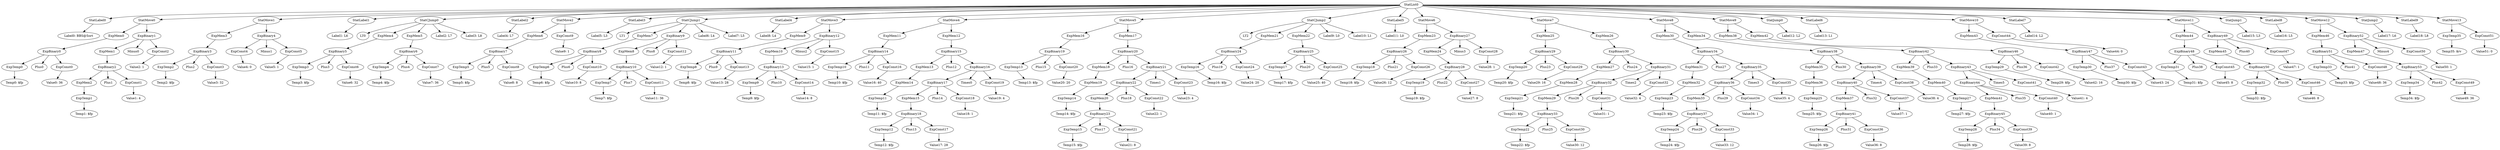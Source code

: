 digraph {
	ordering = out;
	StatMove13 -> ExpTemp35;
	StatMove13 -> ExpConst51;
	ExpTemp35 -> "Temp35: $rv";
	ExpConst50 -> "Value50: 1";
	ExpBinary52 -> ExpMem47;
	ExpBinary52 -> Minus4;
	ExpBinary52 -> ExpConst50;
	StatMove12 -> ExpMem46;
	StatMove12 -> ExpBinary52;
	ExpMem46 -> ExpBinary51;
	ExpConst48 -> "Value48: 36";
	ExpBinary51 -> ExpTemp33;
	ExpBinary51 -> Plus41;
	ExpBinary51 -> ExpConst48;
	StatJump1 -> "Label15: L3";
	ExpConst47 -> "Value47: 1";
	ExpBinary49 -> ExpMem45;
	ExpBinary49 -> Plus40;
	ExpBinary49 -> ExpConst47;
	ExpMem45 -> ExpBinary50;
	ExpConst46 -> "Value46: 8";
	ExpBinary50 -> ExpTemp32;
	ExpBinary50 -> Plus39;
	ExpBinary50 -> ExpConst46;
	ExpBinary13 -> ExpTemp9;
	ExpBinary13 -> Plus10;
	ExpBinary13 -> ExpConst14;
	ExpConst51 -> "Value51: 0";
	ExpTemp15 -> "Temp15: $fp";
	ExpMem18 -> ExpMem19;
	ExpMem19 -> ExpTemp14;
	ExpConst19 -> "Value19: 4";
	ExpBinary19 -> ExpTemp13;
	ExpBinary19 -> Plus15;
	ExpBinary19 -> ExpConst20;
	StatMove2 -> ExpMem6;
	StatMove2 -> ExpConst9;
	ExpMem28 -> ExpTemp21;
	ExpMem12 -> ExpBinary15;
	ExpBinary16 -> ExpBinary17;
	ExpBinary16 -> Times0;
	ExpBinary16 -> ExpConst19;
	ExpBinary17 -> ExpMem15;
	ExpBinary17 -> Plus14;
	ExpBinary17 -> ExpConst18;
	ExpTemp5 -> "Temp5: $fp";
	ExpBinary15 -> ExpMem13;
	ExpBinary15 -> Plus12;
	ExpBinary15 -> ExpBinary16;
	ExpMem32 -> ExpTemp23;
	ExpConst22 -> "Value22: 1";
	ExpTemp11 -> "Temp11: $fp";
	StatMove6 -> ExpMem23;
	StatMove6 -> ExpBinary27;
	ExpBinary12 -> ExpMem10;
	ExpBinary12 -> Minus2;
	ExpBinary12 -> ExpConst15;
	ExpMem11 -> ExpBinary14;
	ExpConst37 -> "Value37: 1";
	StatMove11 -> ExpMem44;
	StatMove11 -> ExpBinary49;
	StatLabel9 -> "Label18: L8";
	ExpBinary53 -> ExpTemp34;
	ExpBinary53 -> Plus42;
	ExpBinary53 -> ExpConst49;
	ExpBinary29 -> ExpTemp20;
	ExpBinary29 -> Plus23;
	ExpBinary29 -> ExpConst29;
	ExpTemp10 -> "Temp10: $fp";
	ExpMem10 -> ExpBinary13;
	ExpConst30 -> "Value30: 12";
	ExpConst20 -> "Value20: 20";
	StatMove3 -> ExpMem9;
	StatMove3 -> ExpBinary12;
	ExpTemp13 -> "Temp13: $fp";
	ExpConst35 -> "Value35: 4";
	StatLabel4 -> "Label8: L4";
	ExpTemp9 -> "Temp9: $fp";
	ExpMem27 -> ExpMem28;
	ExpBinary30 -> ExpMem27;
	ExpBinary30 -> Plus24;
	ExpBinary30 -> ExpBinary31;
	ExpMem8 -> ExpBinary10;
	ExpConst11 -> "Value11: 36";
	ExpBinary23 -> ExpTemp15;
	ExpBinary23 -> Plus17;
	ExpBinary23 -> ExpConst21;
	StatList0 -> StatLabel0;
	StatList0 -> StatMove0;
	StatList0 -> StatMove1;
	StatList0 -> StatLabel1;
	StatList0 -> StatCJump0;
	StatList0 -> StatLabel2;
	StatList0 -> StatMove2;
	StatList0 -> StatLabel3;
	StatList0 -> StatCJump1;
	StatList0 -> StatLabel4;
	StatList0 -> StatMove3;
	StatList0 -> StatMove4;
	StatList0 -> StatMove5;
	StatList0 -> StatCJump2;
	StatList0 -> StatLabel5;
	StatList0 -> StatMove6;
	StatList0 -> StatMove7;
	StatList0 -> StatMove8;
	StatList0 -> StatMove9;
	StatList0 -> StatJump0;
	StatList0 -> StatLabel6;
	StatList0 -> StatMove10;
	StatList0 -> StatLabel7;
	StatList0 -> StatMove11;
	StatList0 -> StatJump1;
	StatList0 -> StatLabel8;
	StatList0 -> StatMove12;
	StatList0 -> StatJump2;
	StatList0 -> StatLabel9;
	StatList0 -> StatMove13;
	ExpBinary35 -> ExpBinary36;
	ExpBinary35 -> Times3;
	ExpBinary35 -> ExpConst35;
	ExpBinary41 -> ExpTemp26;
	ExpBinary41 -> Plus31;
	ExpBinary41 -> ExpConst36;
	ExpBinary10 -> ExpTemp7;
	ExpBinary10 -> Plus7;
	ExpBinary10 -> ExpConst11;
	ExpTemp2 -> "Temp2: $fp";
	ExpMem43 -> ExpBinary47;
	ExpBinary6 -> ExpTemp4;
	ExpBinary6 -> Plus4;
	ExpBinary6 -> ExpConst7;
	ExpConst43 -> "Value43: 24";
	ExpMem13 -> ExpMem14;
	StatCJump0 -> LT0;
	StatCJump0 -> ExpMem4;
	StatCJump0 -> ExpMem5;
	StatCJump0 -> "Label2: L7";
	StatCJump0 -> "Label3: L8";
	ExpMem20 -> ExpBinary23;
	ExpBinary46 -> ExpTemp29;
	ExpBinary46 -> Plus36;
	ExpBinary46 -> ExpConst42;
	ExpBinary0 -> ExpTemp0;
	ExpBinary0 -> Plus0;
	ExpBinary0 -> ExpConst0;
	ExpMem14 -> ExpTemp11;
	ExpBinary32 -> ExpMem29;
	ExpBinary32 -> Plus26;
	ExpBinary32 -> ExpConst31;
	ExpBinary11 -> ExpTemp8;
	ExpBinary11 -> Plus9;
	ExpBinary11 -> ExpConst13;
	ExpBinary31 -> ExpBinary32;
	ExpBinary31 -> Times2;
	ExpBinary31 -> ExpConst32;
	ExpBinary14 -> ExpTemp10;
	ExpBinary14 -> Plus11;
	ExpBinary14 -> ExpConst16;
	StatMove0 -> ExpMem0;
	StatMove0 -> ExpBinary1;
	StatMove5 -> ExpMem16;
	StatMove5 -> ExpMem17;
	StatLabel2 -> "Label4: L7";
	ExpConst14 -> "Value14: 8";
	ExpConst9 -> "Value9: 1";
	ExpConst2 -> "Value2: 1";
	ExpConst18 -> "Value18: 1";
	ExpConst26 -> "Value26: 12";
	ExpConst45 -> "Value45: 8";
	ExpBinary3 -> ExpTemp2;
	ExpBinary3 -> Plus2;
	ExpBinary3 -> ExpConst3;
	ExpConst13 -> "Value13: 28";
	ExpMem7 -> ExpBinary8;
	StatLabel3 -> "Label5: L3";
	ExpMem16 -> ExpBinary19;
	ExpBinary2 -> ExpMem2;
	ExpBinary2 -> Plus1;
	ExpBinary2 -> ExpConst1;
	ExpConst24 -> "Value24: 20";
	StatLabel0 -> "Label0: BBS@Sort";
	ExpTemp33 -> "Temp33: $fp";
	ExpBinary22 -> ExpMem20;
	ExpBinary22 -> Plus18;
	ExpBinary22 -> ExpConst22;
	ExpTemp19 -> "Temp19: $fp";
	ExpConst1 -> "Value1: 4";
	ExpConst41 -> "Value41: 4";
	ExpBinary4 -> ExpConst4;
	ExpBinary4 -> Minus1;
	ExpBinary4 -> ExpConst5;
	ExpTemp1 -> "Temp1: $fp";
	ExpConst0 -> "Value0: 36";
	ExpMem42 -> ExpBinary46;
	ExpMem3 -> ExpBinary3;
	ExpConst17 -> "Value17: 28";
	ExpBinary42 -> ExpMem39;
	ExpBinary42 -> Plus33;
	ExpBinary42 -> ExpBinary43;
	ExpBinary1 -> ExpMem1;
	ExpBinary1 -> Minus0;
	ExpBinary1 -> ExpConst2;
	ExpConst10 -> "Value10: 8";
	ExpMem0 -> ExpBinary0;
	ExpConst15 -> "Value15: 1";
	ExpTemp12 -> "Temp12: $fp";
	ExpMem21 -> ExpBinary24;
	ExpConst23 -> "Value23: 4";
	ExpMem2 -> ExpTemp1;
	StatLabel1 -> "Label1: L6";
	ExpTemp8 -> "Temp8: $fp";
	ExpMem15 -> ExpBinary18;
	ExpConst32 -> "Value32: 4";
	ExpConst12 -> "Value12: 1";
	ExpBinary36 -> ExpMem33;
	ExpBinary36 -> Plus29;
	ExpBinary36 -> ExpConst34;
	ExpConst3 -> "Value3: 32";
	ExpTemp17 -> "Temp17: $fp";
	ExpTemp23 -> "Temp23: $fp";
	ExpMem1 -> ExpBinary2;
	ExpConst31 -> "Value31: 1";
	ExpBinary44 -> ExpMem41;
	ExpBinary44 -> Plus35;
	ExpBinary44 -> ExpConst40;
	ExpMem9 -> ExpBinary11;
	ExpConst6 -> "Value6: 32";
	ExpTemp4 -> "Temp4: $fp";
	StatLabel5 -> "Label11: L0";
	ExpConst25 -> "Value25: 40";
	ExpTemp0 -> "Temp0: $fp";
	ExpConst16 -> "Value16: 40";
	ExpMem6 -> ExpBinary7;
	ExpBinary7 -> ExpTemp5;
	ExpBinary7 -> Plus5;
	ExpBinary7 -> ExpConst8;
	ExpBinary5 -> ExpTemp3;
	ExpBinary5 -> Plus3;
	ExpBinary5 -> ExpConst6;
	ExpConst4 -> "Value4: 0";
	ExpBinary28 -> ExpTemp19;
	ExpBinary28 -> Plus22;
	ExpBinary28 -> ExpConst27;
	ExpConst8 -> "Value8: 8";
	ExpTemp20 -> "Temp20: $fp";
	ExpMem40 -> ExpTemp27;
	ExpConst5 -> "Value5: 1";
	ExpBinary8 -> ExpTemp6;
	ExpBinary8 -> Plus6;
	ExpBinary8 -> ExpConst10;
	StatLabel8 -> "Label16: L5";
	ExpBinary18 -> ExpTemp12;
	ExpBinary18 -> Plus13;
	ExpBinary18 -> ExpConst17;
	ExpTemp3 -> "Temp3: $fp";
	ExpTemp6 -> "Temp6: $fp";
	ExpBinary21 -> ExpBinary22;
	ExpBinary21 -> Times1;
	ExpBinary21 -> ExpConst23;
	ExpMem17 -> ExpBinary20;
	StatCJump2 -> LT2;
	StatCJump2 -> ExpMem21;
	StatCJump2 -> ExpMem22;
	StatCJump2 -> "Label9: L0";
	StatCJump2 -> "Label10: L1";
	ExpTemp16 -> "Temp16: $fp";
	ExpBinary9 -> ExpMem8;
	ExpBinary9 -> Plus8;
	ExpBinary9 -> ExpConst12;
	ExpBinary24 -> ExpTemp16;
	ExpBinary24 -> Plus19;
	ExpBinary24 -> ExpConst24;
	ExpBinary45 -> ExpTemp28;
	ExpBinary45 -> Plus34;
	ExpBinary45 -> ExpConst39;
	ExpBinary43 -> ExpBinary44;
	ExpBinary43 -> Times5;
	ExpBinary43 -> ExpConst41;
	ExpTemp29 -> "Temp29: $fp";
	ExpMem5 -> ExpBinary6;
	ExpMem22 -> ExpBinary25;
	ExpMem44 -> ExpBinary48;
	ExpMem36 -> ExpTemp25;
	ExpConst28 -> "Value28: 1";
	ExpTemp18 -> "Temp18: $fp";
	ExpBinary26 -> ExpTemp18;
	ExpBinary26 -> Plus21;
	ExpBinary26 -> ExpConst26;
	ExpBinary40 -> ExpMem37;
	ExpBinary40 -> Plus32;
	ExpBinary40 -> ExpConst37;
	ExpBinary25 -> ExpTemp17;
	ExpBinary25 -> Plus20;
	ExpBinary25 -> ExpConst25;
	ExpMem23 -> ExpBinary26;
	ExpConst27 -> "Value27: 8";
	ExpMem24 -> ExpBinary28;
	StatMove1 -> ExpMem3;
	StatMove1 -> ExpBinary4;
	ExpBinary27 -> ExpMem24;
	ExpBinary27 -> Minus3;
	ExpBinary27 -> ExpConst28;
	ExpConst29 -> "Value29: 16";
	ExpTemp31 -> "Temp31: $fp";
	ExpTemp24 -> "Temp24: $fp";
	ExpMem25 -> ExpBinary29;
	ExpMem26 -> ExpBinary30;
	ExpTemp7 -> "Temp7: $fp";
	StatMove7 -> ExpMem25;
	StatMove7 -> ExpMem26;
	ExpConst7 -> "Value7: 36";
	ExpTemp21 -> "Temp21: $fp";
	ExpTemp22 -> "Temp22: $fp";
	ExpBinary33 -> ExpTemp22;
	ExpBinary33 -> Plus25;
	ExpBinary33 -> ExpConst30;
	ExpMem29 -> ExpBinary33;
	ExpTemp25 -> "Temp25: $fp";
	ExpMem31 -> ExpMem32;
	ExpBinary34 -> ExpMem31;
	ExpBinary34 -> Plus27;
	ExpBinary34 -> ExpBinary35;
	ExpBinary37 -> ExpTemp24;
	ExpBinary37 -> Plus28;
	ExpBinary37 -> ExpConst33;
	ExpConst21 -> "Value21: 8";
	ExpConst33 -> "Value33: 12";
	ExpMem33 -> ExpBinary37;
	StatCJump1 -> LT1;
	StatCJump1 -> ExpMem7;
	StatCJump1 -> ExpBinary9;
	StatCJump1 -> "Label6: L4";
	StatCJump1 -> "Label7: L5";
	ExpConst34 -> "Value34: 1";
	ExpMem30 -> ExpBinary34;
	ExpMem47 -> ExpBinary53;
	ExpTemp28 -> "Temp28: $fp";
	ExpBinary20 -> ExpMem18;
	ExpBinary20 -> Plus16;
	ExpBinary20 -> ExpBinary21;
	StatMove8 -> ExpMem30;
	StatMove8 -> ExpMem34;
	ExpTemp34 -> "Temp34: $fp";
	StatLabel7 -> "Label14: L2";
	ExpMem35 -> ExpMem36;
	ExpConst40 -> "Value40: 1";
	ExpBinary38 -> ExpMem35;
	ExpBinary38 -> Plus30;
	ExpBinary38 -> ExpBinary39;
	ExpConst38 -> "Value38: 4";
	StatJump2 -> "Label17: L6";
	ExpMem41 -> ExpBinary45;
	ExpTemp26 -> "Temp26: $fp";
	ExpConst36 -> "Value36: 8";
	ExpMem37 -> ExpBinary41;
	ExpBinary39 -> ExpBinary40;
	ExpBinary39 -> Times4;
	ExpBinary39 -> ExpConst38;
	ExpMem34 -> ExpBinary38;
	ExpConst49 -> "Value49: 36";
	ExpTemp27 -> "Temp27: $fp";
	ExpMem39 -> ExpMem40;
	StatMove4 -> ExpMem11;
	StatMove4 -> ExpMem12;
	StatMove9 -> ExpMem38;
	StatMove9 -> ExpMem42;
	ExpConst39 -> "Value39: 8";
	ExpTemp30 -> "Temp30: $fp";
	ExpMem38 -> ExpBinary42;
	ExpConst42 -> "Value42: 16";
	StatJump0 -> "Label12: L2";
	ExpBinary47 -> ExpTemp30;
	ExpBinary47 -> Plus37;
	ExpBinary47 -> ExpConst43;
	ExpMem4 -> ExpBinary5;
	StatMove10 -> ExpMem43;
	StatMove10 -> ExpConst44;
	ExpConst44 -> "Value44: 0";
	ExpTemp14 -> "Temp14: $fp";
	StatLabel6 -> "Label13: L1";
	ExpBinary48 -> ExpTemp31;
	ExpBinary48 -> Plus38;
	ExpBinary48 -> ExpConst45;
	ExpTemp32 -> "Temp32: $fp";
}

